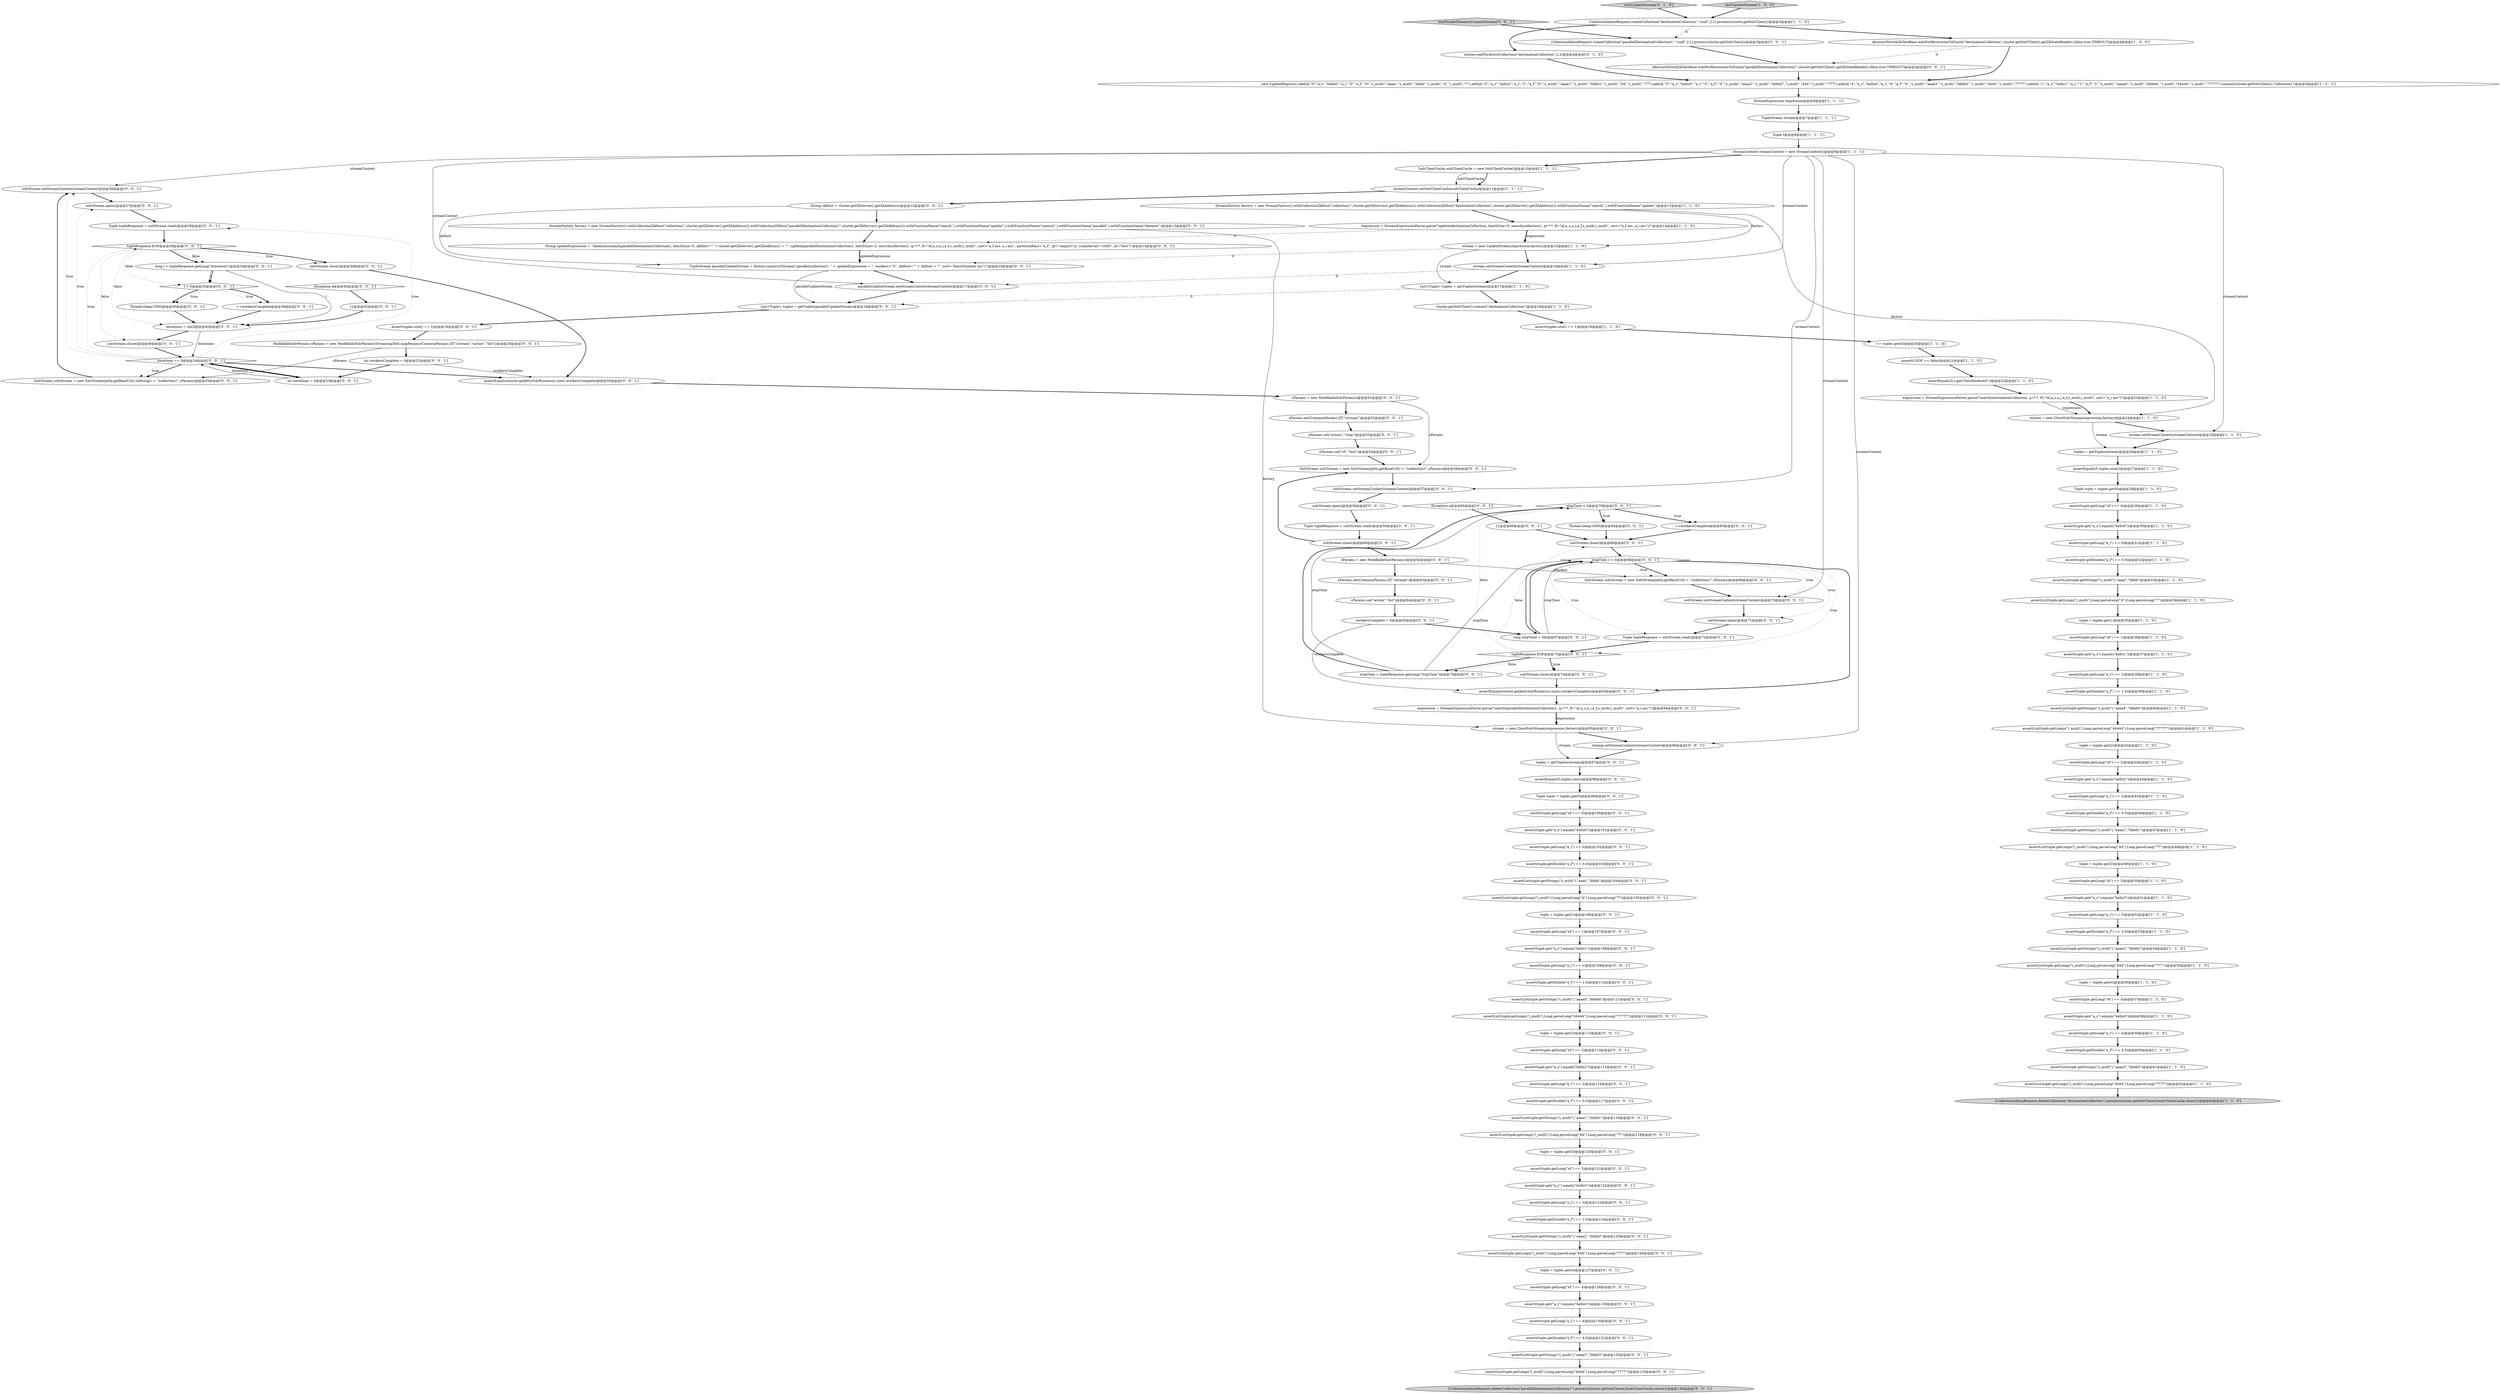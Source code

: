 digraph {
116 [style = filled, label = "stopTime > 0@@@79@@@['0', '0', '1']", fillcolor = white, shape = diamond image = "AAA0AAABBB3BBB"];
37 [style = filled, label = "assert(tuple.getLong(\"a_i\") == 0)@@@31@@@['1', '1', '0']", fillcolor = white, shape = ellipse image = "AAA0AAABBB1BBB"];
161 [style = filled, label = "assertList(tuple.getLongs(\"i_multi\"),Long.parseLong(\"44\"),Long.parseLong(\"77\"))@@@119@@@['0', '0', '1']", fillcolor = white, shape = ellipse image = "AAA0AAABBB3BBB"];
106 [style = filled, label = "assert(tuple.getLong(\"id\") == 0)@@@100@@@['0', '0', '1']", fillcolor = white, shape = ellipse image = "AAA0AAABBB3BBB"];
9 [style = filled, label = "Tuple t@@@8@@@['1', '1', '1']", fillcolor = white, shape = ellipse image = "AAA0AAABBB1BBB"];
83 [style = filled, label = "long stopTime = 0@@@67@@@['0', '0', '1']", fillcolor = white, shape = ellipse image = "AAA0AAABBB3BBB"];
101 [style = filled, label = "testParallelDaemonCommitStream['0', '0', '1']", fillcolor = lightgray, shape = diamond image = "AAA0AAABBB3BBB"];
69 [style = filled, label = "solrStream.close()@@@89@@@['0', '0', '1']", fillcolor = white, shape = ellipse image = "AAA0AAABBB3BBB"];
118 [style = filled, label = "assertList(tuple.getLongs(\"i_multi\"),Long.parseLong(\"4444\"),Long.parseLong(\"7777\"))@@@133@@@['0', '0', '1']", fillcolor = white, shape = ellipse image = "AAA0AAABBB3BBB"];
92 [style = filled, label = "workersComplete = 0@@@65@@@['0', '0', '1']", fillcolor = white, shape = ellipse image = "AAA0AAABBB3BBB"];
16 [style = filled, label = "expression = StreamExpressionParser.parse(\"update(destinationCollection, batchSize=5, search(collection1, q=*:*, fl=\"id,a_s,a_i,a_f,s_multi,i_multi\", sort=\"a_f asc, a_i asc\"))\")@@@14@@@['1', '1', '0']", fillcolor = white, shape = ellipse image = "AAA0AAABBB1BBB"];
43 [style = filled, label = "assertList(tuple.getLongs(\"i_multi\"),Long.parseLong(\"444\"),Long.parseLong(\"777\"))@@@55@@@['1', '1', '0']", fillcolor = white, shape = ellipse image = "AAA0AAABBB1BBB"];
134 [style = filled, label = "solrStream.setStreamContext(streamContext)@@@26@@@['0', '0', '1']", fillcolor = white, shape = ellipse image = "AAA0AAABBB3BBB"];
105 [style = filled, label = "sParams = new ModifiableSolrParams()@@@62@@@['0', '0', '1']", fillcolor = white, shape = ellipse image = "AAA0AAABBB3BBB"];
81 [style = filled, label = "CollectionAdminRequest.createCollection(\"parallelDestinationCollection1\",\"conf\",2,1).process(cluster.getSolrClient())@@@3@@@['0', '0', '1']", fillcolor = white, shape = ellipse image = "AAA0AAABBB3BBB"];
49 [style = filled, label = "stream = new UpdateStream(expression,factory)@@@15@@@['1', '1', '0']", fillcolor = white, shape = ellipse image = "AAA0AAABBB1BBB"];
26 [style = filled, label = "assertList(tuple.getLongs(\"i_multi\"),Long.parseLong(\"44\"),Long.parseLong(\"77\"))@@@48@@@['1', '1', '0']", fillcolor = white, shape = ellipse image = "AAA0AAABBB1BBB"];
89 [style = filled, label = "assertList(tuple.getStrings(\"s_multi\"),\"aaaa3\",\"bbbb3\")@@@132@@@['0', '0', '1']", fillcolor = white, shape = ellipse image = "AAA0AAABBB3BBB"];
109 [style = filled, label = "solrStream.setStreamContext(streamContext)@@@70@@@['0', '0', '1']", fillcolor = white, shape = ellipse image = "AAA0AAABBB3BBB"];
114 [style = filled, label = "++workersComplete@@@80@@@['0', '0', '1']", fillcolor = white, shape = ellipse image = "AAA0AAABBB3BBB"];
158 [style = filled, label = "assert(tuple.get(\"a_s\").equals(\"hello0\"))@@@101@@@['0', '0', '1']", fillcolor = white, shape = ellipse image = "AAA0AAABBB3BBB"];
142 [style = filled, label = "assert(tuple.getLong(\"a_i\") == 4)@@@130@@@['0', '0', '1']", fillcolor = white, shape = ellipse image = "AAA0AAABBB3BBB"];
31 [style = filled, label = "TupleStream stream@@@7@@@['1', '1', '1']", fillcolor = white, shape = ellipse image = "AAA0AAABBB1BBB"];
80 [style = filled, label = "{}@@@86@@@['0', '0', '1']", fillcolor = white, shape = ellipse image = "AAA0AAABBB3BBB"];
90 [style = filled, label = "Exception e@@@86@@@['0', '0', '1']", fillcolor = white, shape = diamond image = "AAA0AAABBB3BBB"];
160 [style = filled, label = "solrStream.close()@@@46@@@['0', '0', '1']", fillcolor = white, shape = ellipse image = "AAA0AAABBB3BBB"];
50 [style = filled, label = "assert(tuple.getDouble(\"a_f\") == 0.0)@@@46@@@['1', '1', '0']", fillcolor = white, shape = ellipse image = "AAA0AAABBB1BBB"];
33 [style = filled, label = "stream.setStreamContext(streamContext)@@@25@@@['1', '1', '0']", fillcolor = white, shape = ellipse image = "AAA0AAABBB1BBB"];
146 [style = filled, label = "tuple = tuples.get(2)@@@113@@@['0', '0', '1']", fillcolor = white, shape = ellipse image = "AAA0AAABBB3BBB"];
96 [style = filled, label = "expression = StreamExpressionParser.parse(\"search(parallelDestinationCollection1, q=*:*, fl=\"id,a_s,a_i,a_f,s_multi,i_multi\", sort=\"a_i asc\")\")@@@94@@@['0', '0', '1']", fillcolor = white, shape = ellipse image = "AAA0AAABBB3BBB"];
70 [style = filled, label = "assert(tuples.size() == 2)@@@19@@@['0', '0', '1']", fillcolor = white, shape = ellipse image = "AAA0AAABBB3BBB"];
28 [style = filled, label = "assert(tuple.getLong(\"a_i\") == 2)@@@45@@@['1', '1', '0']", fillcolor = white, shape = ellipse image = "AAA0AAABBB1BBB"];
53 [style = filled, label = "assert(tuple.get(\"a_s\").equals(\"hello2\"))@@@44@@@['1', '1', '0']", fillcolor = white, shape = ellipse image = "AAA0AAABBB1BBB"];
56 [style = filled, label = "tuple = tuples.get(3)@@@49@@@['1', '1', '0']", fillcolor = white, shape = ellipse image = "AAA0AAABBB1BBB"];
126 [style = filled, label = "solrStream.close()@@@60@@@['0', '0', '1']", fillcolor = white, shape = ellipse image = "AAA0AAABBB3BBB"];
88 [style = filled, label = "assert(tuple.getDouble(\"a_f\") == 0.0)@@@117@@@['0', '0', '1']", fillcolor = white, shape = ellipse image = "AAA0AAABBB3BBB"];
27 [style = filled, label = "assertList(tuple.getStrings(\"s_multi\"),\"aaaa4\",\"bbbb4\")@@@40@@@['1', '1', '0']", fillcolor = white, shape = ellipse image = "AAA0AAABBB1BBB"];
60 [style = filled, label = "assertList(tuple.getLongs(\"i_multi\"),Long.parseLong(\"4\"),Long.parseLong(\"7\"))@@@34@@@['1', '1', '0']", fillcolor = white, shape = ellipse image = "AAA0AAABBB1BBB"];
24 [style = filled, label = "assert(tuple.getDouble(\"a_f\") == 1.0)@@@39@@@['1', '1', '0']", fillcolor = white, shape = ellipse image = "AAA0AAABBB1BBB"];
21 [style = filled, label = "assert(tuple.getLong(\"a_i\") == 3)@@@52@@@['1', '1', '0']", fillcolor = white, shape = ellipse image = "AAA0AAABBB1BBB"];
67 [style = filled, label = "assert(tuple.getLong(\"a_i\") == 0)@@@102@@@['0', '0', '1']", fillcolor = white, shape = ellipse image = "AAA0AAABBB3BBB"];
68 [style = filled, label = "StreamFactory factory = new StreamFactory().withCollectionZkHost(\"collection1\",cluster.getZkServer().getZkAddress()).withCollectionZkHost(\"parallelDestinationCollection1\",cluster.getZkServer().getZkAddress()).withFunctionName(\"search\",).withFunctionName(\"update\",).withFunctionName(\"commit\",).withFunctionName(\"parallel\",).withFunctionName(\"daemon\",)@@@13@@@['0', '0', '1']", fillcolor = white, shape = ellipse image = "AAA0AAABBB3BBB"];
25 [style = filled, label = "CollectionAdminRequest.createCollection(\"destinationCollection\",\"conf\",2,1).process(cluster.getSolrClient())@@@3@@@['1', '1', '0']", fillcolor = white, shape = ellipse image = "AAA0AAABBB1BBB"];
10 [style = filled, label = "assertList(tuple.getLongs(\"i_multi\"),Long.parseLong(\"4444\"),Long.parseLong(\"7777\"))@@@62@@@['1', '1', '0']", fillcolor = white, shape = ellipse image = "AAA0AAABBB1BBB"];
133 [style = filled, label = "SolrStream solrStream = new SolrStream(jetty.getBaseUrl().toString() + \"/collection1\",sParams)@@@25@@@['0', '0', '1']", fillcolor = white, shape = ellipse image = "AAA0AAABBB3BBB"];
148 [style = filled, label = "List<Tuple> tuples = getTuples(parallelUpdateStream)@@@18@@@['0', '0', '1']", fillcolor = white, shape = ellipse image = "AAA0AAABBB3BBB"];
125 [style = filled, label = "assert(tuple.getLong(\"id\") == 1)@@@107@@@['0', '0', '1']", fillcolor = white, shape = ellipse image = "AAA0AAABBB3BBB"];
61 [style = filled, label = "cluster.waitForActiveCollection(\"destinationCollection\",2,2)@@@4@@@['0', '1', '0']", fillcolor = white, shape = ellipse image = "AAA0AAABBB2BBB"];
23 [style = filled, label = "Tuple tuple = tuples.get(0)@@@28@@@['1', '1', '0']", fillcolor = white, shape = ellipse image = "AAA0AAABBB1BBB"];
47 [style = filled, label = "assertList(tuple.getStrings(\"s_multi\"),\"aaaa2\",\"bbbb2\")@@@54@@@['1', '1', '0']", fillcolor = white, shape = ellipse image = "AAA0AAABBB1BBB"];
17 [style = filled, label = "assert(tuple.get(\"a_s\").equals(\"hello0\"))@@@30@@@['1', '1', '0']", fillcolor = white, shape = ellipse image = "AAA0AAABBB1BBB"];
13 [style = filled, label = "assert(tuple.getLong(\"id\") == 2)@@@43@@@['1', '1', '0']", fillcolor = white, shape = ellipse image = "AAA0AAABBB1BBB"];
64 [style = filled, label = "SolrStream solrStream = new SolrStream(jetty.getBaseUrl() + \"/collection1\",sParams)@@@56@@@['0', '0', '1']", fillcolor = white, shape = ellipse image = "AAA0AAABBB3BBB"];
152 [style = filled, label = "assertEquals(5,tuples.size())@@@98@@@['0', '0', '1']", fillcolor = white, shape = ellipse image = "AAA0AAABBB3BBB"];
19 [style = filled, label = "AbstractDistribZkTestBase.waitForRecoveriesToFinish(\"destinationCollection\",cluster.getSolrClient().getZkStateReader(),false,true,TIMEOUT)@@@4@@@['1', '0', '0']", fillcolor = white, shape = ellipse image = "AAA0AAABBB1BBB"];
29 [style = filled, label = "assert(tuple.get(\"a_s\").equals(\"hello3\"))@@@51@@@['1', '1', '0']", fillcolor = white, shape = ellipse image = "AAA0AAABBB1BBB"];
7 [style = filled, label = "t = tuples.get(0)@@@20@@@['1', '1', '0']", fillcolor = white, shape = ellipse image = "AAA0AAABBB1BBB"];
8 [style = filled, label = "assert(tuple.getDouble(\"a_f\") == 0.0)@@@32@@@['1', '1', '0']", fillcolor = white, shape = ellipse image = "AAA0AAABBB1BBB"];
35 [style = filled, label = "assertEquals(5,t.get(\"batchIndexed\"))@@@22@@@['1', '1', '0']", fillcolor = white, shape = ellipse image = "AAA0AAABBB1BBB"];
98 [style = filled, label = "assert(tuple.getDouble(\"a_f\") == 3.0)@@@124@@@['0', '0', '1']", fillcolor = white, shape = ellipse image = "AAA0AAABBB3BBB"];
128 [style = filled, label = "solrStream.close()@@@30@@@['0', '0', '1']", fillcolor = white, shape = ellipse image = "AAA0AAABBB3BBB"];
87 [style = filled, label = "assertEquals(cluster.getJettySolrRunners().size(),workersComplete)@@@93@@@['0', '0', '1']", fillcolor = white, shape = ellipse image = "AAA0AAABBB3BBB"];
127 [style = filled, label = "assert(tuple.get(\"a_s\").equals(\"hello1\"))@@@108@@@['0', '0', '1']", fillcolor = white, shape = ellipse image = "AAA0AAABBB3BBB"];
100 [style = filled, label = "Thread.sleep(1000)@@@84@@@['0', '0', '1']", fillcolor = white, shape = ellipse image = "AAA0AAABBB3BBB"];
107 [style = filled, label = "AbstractDistribZkTestBase.waitForRecoveriesToFinish(\"parallelDestinationCollection1\",cluster.getSolrClient().getZkStateReader(),false,true,TIMEOUT)@@@4@@@['0', '0', '1']", fillcolor = white, shape = ellipse image = "AAA0AAABBB3BBB"];
137 [style = filled, label = "assertList(tuple.getLongs(\"i_multi\"),Long.parseLong(\"444\"),Long.parseLong(\"777\"))@@@126@@@['0', '0', '1']", fillcolor = white, shape = ellipse image = "AAA0AAABBB3BBB"];
76 [style = filled, label = "ModifiableSolrParams sParams = new ModifiableSolrParams(StreamingTest.mapParams(CommonParams.QT,\"/stream\",\"action\",\"list\"))@@@20@@@['0', '0', '1']", fillcolor = white, shape = ellipse image = "AAA0AAABBB3BBB"];
129 [style = filled, label = "assert(tuple.getDouble(\"a_f\") == 1.0)@@@110@@@['0', '0', '1']", fillcolor = white, shape = ellipse image = "AAA0AAABBB3BBB"];
150 [style = filled, label = "tuples = getTuples(stream)@@@97@@@['0', '0', '1']", fillcolor = white, shape = ellipse image = "AAA0AAABBB3BBB"];
73 [style = filled, label = "assert(tuple.getLong(\"a_i\") == 3)@@@123@@@['0', '0', '1']", fillcolor = white, shape = ellipse image = "AAA0AAABBB3BBB"];
99 [style = filled, label = "sParams.set(\"action\",\"stop\")@@@53@@@['0', '0', '1']", fillcolor = white, shape = ellipse image = "AAA0AAABBB3BBB"];
157 [style = filled, label = "TupleStream parallelUpdateStream = factory.constructStream(\"parallel(collection1, \" + updateExpression + \", workers=\"2\", zkHost=\"\" + zkHost + \"\", sort=\"batchNumber asc\")\")@@@16@@@['0', '0', '1']", fillcolor = white, shape = ellipse image = "AAA0AAABBB3BBB"];
6 [style = filled, label = "assertList(tuple.getStrings(\"s_multi\"),\"aaaa3\",\"bbbb3\")@@@61@@@['1', '1', '0']", fillcolor = white, shape = ellipse image = "AAA0AAABBB1BBB"];
104 [style = filled, label = "SolrStream solrStream = new SolrStream(jetty.getBaseUrl() + \"/collection1\",sParams)@@@69@@@['0', '0', '1']", fillcolor = white, shape = ellipse image = "AAA0AAABBB3BBB"];
103 [style = filled, label = "{}@@@42@@@['0', '0', '1']", fillcolor = white, shape = ellipse image = "AAA0AAABBB3BBB"];
151 [style = filled, label = "assert(tuple.getLong(\"a_i\") == 2)@@@116@@@['0', '0', '1']", fillcolor = white, shape = ellipse image = "AAA0AAABBB3BBB"];
41 [style = filled, label = "tuples = getTuples(stream)@@@26@@@['1', '1', '0']", fillcolor = white, shape = ellipse image = "AAA0AAABBB1BBB"];
5 [style = filled, label = "tuple = tuples.get(4)@@@56@@@['1', '1', '0']", fillcolor = white, shape = ellipse image = "AAA0AAABBB1BBB"];
15 [style = filled, label = "assertList(tuple.getStrings(\"s_multi\"),\"aaaa1\",\"bbbb1\")@@@47@@@['1', '1', '0']", fillcolor = white, shape = ellipse image = "AAA0AAABBB1BBB"];
95 [style = filled, label = "assertList(tuple.getStrings(\"s_multi\"),\"aaaa2\",\"bbbb2\")@@@125@@@['0', '0', '1']", fillcolor = white, shape = ellipse image = "AAA0AAABBB3BBB"];
84 [style = filled, label = "assertList(tuple.getStrings(\"s_multi\"),\"aaaa1\",\"bbbb1\")@@@118@@@['0', '0', '1']", fillcolor = white, shape = ellipse image = "AAA0AAABBB3BBB"];
32 [style = filled, label = "expression = StreamExpressionParser.parse(\"search(destinationCollection, q=*:*, fl=\"id,a_s,a_i,a_f,s_multi,i_multi\", sort=\"a_i asc\")\")@@@23@@@['1', '1', '0']", fillcolor = white, shape = ellipse image = "AAA0AAABBB1BBB"];
39 [style = filled, label = "assert(tuple.get(\"a_s\").equals(\"hello4\"))@@@58@@@['1', '1', '0']", fillcolor = white, shape = ellipse image = "AAA0AAABBB1BBB"];
139 [style = filled, label = "assert(tuple.getLong(\"id\") == 2)@@@114@@@['0', '0', '1']", fillcolor = white, shape = ellipse image = "AAA0AAABBB3BBB"];
124 [style = filled, label = "stream.setStreamContext(streamContext)@@@96@@@['0', '0', '1']", fillcolor = white, shape = ellipse image = "AAA0AAABBB3BBB"];
97 [style = filled, label = "sParams.set(CommonParams.QT,\"/stream\")@@@63@@@['0', '0', '1']", fillcolor = white, shape = ellipse image = "AAA0AAABBB3BBB"];
138 [style = filled, label = "assertList(tuple.getStrings(\"s_multi\"),\"aaaa\",\"bbbb\")@@@104@@@['0', '0', '1']", fillcolor = white, shape = ellipse image = "AAA0AAABBB3BBB"];
79 [style = filled, label = "assert(tuple.getDouble(\"a_f\") == 0.0)@@@103@@@['0', '0', '1']", fillcolor = white, shape = ellipse image = "AAA0AAABBB3BBB"];
74 [style = filled, label = "tuple = tuples.get(4)@@@127@@@['0', '0', '1']", fillcolor = white, shape = ellipse image = "AAA0AAABBB3BBB"];
65 [style = filled, label = "assert(tuple.get(\"a_s\").equals(\"hello2\"))@@@115@@@['0', '0', '1']", fillcolor = white, shape = ellipse image = "AAA0AAABBB3BBB"];
102 [style = filled, label = "parallelUpdateStream.setStreamContext(streamContext)@@@17@@@['0', '0', '1']", fillcolor = white, shape = ellipse image = "AAA0AAABBB3BBB"];
147 [style = filled, label = "assertList(tuple.getStrings(\"s_multi\"),\"aaaa4\",\"bbbb4\")@@@111@@@['0', '0', '1']", fillcolor = white, shape = ellipse image = "AAA0AAABBB3BBB"];
112 [style = filled, label = "Tuple tupleResponse = solrStream.read()@@@72@@@['0', '0', '1']", fillcolor = white, shape = ellipse image = "AAA0AAABBB3BBB"];
72 [style = filled, label = "tuple = tuples.get(3)@@@120@@@['0', '0', '1']", fillcolor = white, shape = ellipse image = "AAA0AAABBB3BBB"];
110 [style = filled, label = "stream = new CloudSolrStream(expression,factory)@@@95@@@['0', '0', '1']", fillcolor = white, shape = ellipse image = "AAA0AAABBB3BBB"];
12 [style = filled, label = "StreamExpression expression@@@6@@@['1', '1', '1']", fillcolor = white, shape = ellipse image = "AAA0AAABBB1BBB"];
117 [style = filled, label = "sParams.set(CommonParams.QT,\"/stream\")@@@52@@@['0', '0', '1']", fillcolor = white, shape = ellipse image = "AAA0AAABBB3BBB"];
78 [style = filled, label = "assert(tuple.getLong(\"id\") == 3)@@@121@@@['0', '0', '1']", fillcolor = white, shape = ellipse image = "AAA0AAABBB3BBB"];
115 [style = filled, label = "String zkHost = cluster.getZkServer().getZkAddress()@@@12@@@['0', '0', '1']", fillcolor = white, shape = ellipse image = "AAA0AAABBB3BBB"];
42 [style = filled, label = "tuple = tuples.get(2)@@@42@@@['1', '1', '0']", fillcolor = white, shape = ellipse image = "AAA0AAABBB1BBB"];
55 [style = filled, label = "assertList(tuple.getLongs(\"i_multi\"),Long.parseLong(\"44444\"),Long.parseLong(\"77777\"))@@@41@@@['1', '1', '0']", fillcolor = white, shape = ellipse image = "AAA0AAABBB1BBB"];
159 [style = filled, label = "assert(tuple.getDouble(\"a_f\") == 4.0)@@@131@@@['0', '0', '1']", fillcolor = white, shape = ellipse image = "AAA0AAABBB3BBB"];
48 [style = filled, label = "{CollectionAdminRequest.deleteCollection(\"destinationCollection\").process(cluster.getSolrClient())solrClientCache.close()}@@@64@@@['1', '1', '0']", fillcolor = lightgray, shape = ellipse image = "AAA0AAABBB1BBB"];
77 [style = filled, label = "long l = tupleResponse.getLong(\"iterations\")@@@34@@@['0', '0', '1']", fillcolor = white, shape = ellipse image = "AAA0AAABBB3BBB"];
136 [style = filled, label = "assert(tuple.getLong(\"a_i\") == 1)@@@109@@@['0', '0', '1']", fillcolor = white, shape = ellipse image = "AAA0AAABBB3BBB"];
91 [style = filled, label = "solrStream.open()@@@58@@@['0', '0', '1']", fillcolor = white, shape = ellipse image = "AAA0AAABBB3BBB"];
93 [style = filled, label = "tupleResponse.EOF@@@73@@@['0', '0', '1']", fillcolor = white, shape = diamond image = "AAA0AAABBB3BBB"];
132 [style = filled, label = "assert(tuple.get(\"a_s\").equals(\"hello3\"))@@@122@@@['0', '0', '1']", fillcolor = white, shape = ellipse image = "AAA0AAABBB3BBB"];
75 [style = filled, label = "Tuple tupleResponse = solrStream.read()@@@28@@@['0', '0', '1']", fillcolor = white, shape = ellipse image = "AAA0AAABBB3BBB"];
130 [style = filled, label = "solrStream.close()@@@74@@@['0', '0', '1']", fillcolor = white, shape = ellipse image = "AAA0AAABBB3BBB"];
123 [style = filled, label = "int workersComplete = 0@@@21@@@['0', '0', '1']", fillcolor = white, shape = ellipse image = "AAA0AAABBB3BBB"];
52 [style = filled, label = "StreamFactory factory = new StreamFactory().withCollectionZkHost(\"collection1\",cluster.getZkServer().getZkAddress()).withCollectionZkHost(\"destinationCollection\",cluster.getZkServer().getZkAddress()).withFunctionName(\"search\",).withFunctionName(\"update\",)@@@12@@@['1', '1', '0']", fillcolor = white, shape = ellipse image = "AAA0AAABBB1BBB"];
30 [style = filled, label = "assert(tuple.getLong(\"a_i\") == 4)@@@59@@@['1', '1', '0']", fillcolor = white, shape = ellipse image = "AAA0AAABBB1BBB"];
120 [style = filled, label = "sParams.set(\"action\",\"list\")@@@64@@@['0', '0', '1']", fillcolor = white, shape = ellipse image = "AAA0AAABBB3BBB"];
108 [style = filled, label = "Tuple tuple = tuples.get(0)@@@99@@@['0', '0', '1']", fillcolor = white, shape = ellipse image = "AAA0AAABBB3BBB"];
111 [style = filled, label = "stopTime == 0@@@68@@@['0', '0', '1']", fillcolor = white, shape = diamond image = "AAA0AAABBB3BBB"];
144 [style = filled, label = "solrStream.open()@@@71@@@['0', '0', '1']", fillcolor = white, shape = ellipse image = "AAA0AAABBB3BBB"];
119 [style = filled, label = "assertList(tuple.getLongs(\"i_multi\"),Long.parseLong(\"4\"),Long.parseLong(\"7\"))@@@105@@@['0', '0', '1']", fillcolor = white, shape = ellipse image = "AAA0AAABBB3BBB"];
11 [style = filled, label = "assert(tuple.get(\"a_s\").equals(\"hello1\"))@@@37@@@['1', '1', '0']", fillcolor = white, shape = ellipse image = "AAA0AAABBB1BBB"];
34 [style = filled, label = "assert(tuple.getLong(\"id\") == 4)@@@57@@@['1', '1', '0']", fillcolor = white, shape = ellipse image = "AAA0AAABBB1BBB"];
36 [style = filled, label = "assert(tuple.getDouble(\"a_f\") == 4.0)@@@60@@@['1', '1', '0']", fillcolor = white, shape = ellipse image = "AAA0AAABBB1BBB"];
0 [style = filled, label = "StreamContext streamContext = new StreamContext()@@@9@@@['1', '1', '1']", fillcolor = white, shape = ellipse image = "AAA0AAABBB1BBB"];
51 [style = filled, label = "List<Tuple> tuples = getTuples(stream)@@@17@@@['1', '1', '0']", fillcolor = white, shape = ellipse image = "AAA0AAABBB1BBB"];
113 [style = filled, label = "Tuple tupleResponse = solrStream.read()@@@59@@@['0', '0', '1']", fillcolor = white, shape = ellipse image = "AAA0AAABBB3BBB"];
14 [style = filled, label = "assert(t.EOF == false)@@@21@@@['1', '1', '0']", fillcolor = white, shape = ellipse image = "AAA0AAABBB1BBB"];
62 [style = filled, label = "testUpdateStream['0', '1', '0']", fillcolor = lightgray, shape = diamond image = "AAA0AAABBB2BBB"];
94 [style = filled, label = "sParams.set(\"id\",\"test\")@@@54@@@['0', '0', '1']", fillcolor = white, shape = ellipse image = "AAA0AAABBB3BBB"];
44 [style = filled, label = "stream.setStreamContext(streamContext)@@@16@@@['1', '1', '0']", fillcolor = white, shape = ellipse image = "AAA0AAABBB1BBB"];
66 [style = filled, label = "sParams = new ModifiableSolrParams()@@@51@@@['0', '0', '1']", fillcolor = white, shape = ellipse image = "AAA0AAABBB3BBB"];
140 [style = filled, label = "Thread.sleep(1000)@@@40@@@['0', '0', '1']", fillcolor = white, shape = ellipse image = "AAA0AAABBB3BBB"];
145 [style = filled, label = "tuple = tuples.get(1)@@@106@@@['0', '0', '1']", fillcolor = white, shape = ellipse image = "AAA0AAABBB3BBB"];
153 [style = filled, label = "assert(tuple.get(\"a_s\").equals(\"hello4\"))@@@129@@@['0', '0', '1']", fillcolor = white, shape = ellipse image = "AAA0AAABBB3BBB"];
1 [style = filled, label = "new UpdateRequest().add(id,\"0\",\"a_s\",\"hello0\",\"a_i\",\"0\",\"a_f\",\"0\",\"s_multi\",\"aaaa\",\"s_multi\",\"bbbb\",\"i_multi\",\"4\",\"i_multi\",\"7\").add(id,\"2\",\"a_s\",\"hello2\",\"a_i\",\"2\",\"a_f\",\"0\",\"s_multi\",\"aaaa1\",\"s_multi\",\"bbbb1\",\"i_multi\",\"44\",\"i_multi\",\"77\").add(id,\"3\",\"a_s\",\"hello3\",\"a_i\",\"3\",\"a_f\",\"3\",\"s_multi\",\"aaaa2\",\"s_multi\",\"bbbb2\",\"i_multi\",\"444\",\"i_multi\",\"777\").add(id,\"4\",\"a_s\",\"hello4\",\"a_i\",\"4\",\"a_f\",\"4\",\"s_multi\",\"aaaa3\",\"s_multi\",\"bbbb3\",\"i_multi\",\"4444\",\"i_multi\",\"7777\").add(id,\"1\",\"a_s\",\"hello1\",\"a_i\",\"1\",\"a_f\",\"1\",\"s_multi\",\"aaaa4\",\"s_multi\",\"bbbb4\",\"i_multi\",\"44444\",\"i_multi\",\"77777\").commit(cluster.getSolrClient(),\"collection1\")@@@5@@@['1', '1', '1']", fillcolor = white, shape = ellipse image = "AAA0AAABBB1BBB"];
59 [style = filled, label = "testUpdateStream['1', '0', '0']", fillcolor = lightgray, shape = diamond image = "AAA0AAABBB1BBB"];
4 [style = filled, label = "assert(tuple.getLong(\"id\") == 1)@@@36@@@['1', '1', '0']", fillcolor = white, shape = ellipse image = "AAA0AAABBB1BBB"];
135 [style = filled, label = "assert(tuple.getLong(\"id\") == 4)@@@128@@@['0', '0', '1']", fillcolor = white, shape = ellipse image = "AAA0AAABBB3BBB"];
85 [style = filled, label = "assertList(tuple.getLongs(\"i_multi\"),Long.parseLong(\"44444\"),Long.parseLong(\"77777\"))@@@112@@@['0', '0', '1']", fillcolor = white, shape = ellipse image = "AAA0AAABBB3BBB"];
38 [style = filled, label = "stream = new CloudSolrStream(expression,factory)@@@24@@@['1', '1', '0']", fillcolor = white, shape = ellipse image = "AAA0AAABBB1BBB"];
3 [style = filled, label = "assert(tuple.getDouble(\"a_f\") == 3.0)@@@53@@@['1', '1', '0']", fillcolor = white, shape = ellipse image = "AAA0AAABBB1BBB"];
131 [style = filled, label = "assertEquals(cluster.getJettySolrRunners().size(),workersComplete)@@@50@@@['0', '0', '1']", fillcolor = white, shape = ellipse image = "AAA0AAABBB3BBB"];
46 [style = filled, label = "assertList(tuple.getStrings(\"s_multi\"),\"aaaa\",\"bbbb\")@@@33@@@['1', '1', '0']", fillcolor = white, shape = ellipse image = "AAA0AAABBB1BBB"];
57 [style = filled, label = "tuple = tuples.get(1)@@@35@@@['1', '1', '0']", fillcolor = white, shape = ellipse image = "AAA0AAABBB1BBB"];
40 [style = filled, label = "assert(tuple.getLong(\"id\") == 3)@@@50@@@['1', '1', '0']", fillcolor = white, shape = ellipse image = "AAA0AAABBB1BBB"];
121 [style = filled, label = "iterations = (int)l@@@45@@@['0', '0', '1']", fillcolor = white, shape = ellipse image = "AAA0AAABBB3BBB"];
82 [style = filled, label = "solrStream.open()@@@27@@@['0', '0', '1']", fillcolor = white, shape = ellipse image = "AAA0AAABBB3BBB"];
20 [style = filled, label = "assert(tuple.getLong(\"a_i\") == 1)@@@38@@@['1', '1', '0']", fillcolor = white, shape = ellipse image = "AAA0AAABBB1BBB"];
155 [style = filled, label = "iterations == 0@@@24@@@['0', '0', '1']", fillcolor = white, shape = diamond image = "AAA0AAABBB3BBB"];
86 [style = filled, label = "{CollectionAdminRequest.deleteCollection(\"parallelDestinationCollection1\").process(cluster.getSolrClient())solrClientCache.close()}@@@135@@@['0', '0', '1']", fillcolor = lightgray, shape = ellipse image = "AAA0AAABBB3BBB"];
122 [style = filled, label = "solrStream.setStreamContext(streamContext)@@@57@@@['0', '0', '1']", fillcolor = white, shape = ellipse image = "AAA0AAABBB3BBB"];
58 [style = filled, label = "assert(tuples.size() == 1)@@@19@@@['1', '1', '0']", fillcolor = white, shape = ellipse image = "AAA0AAABBB1BBB"];
156 [style = filled, label = "String updateExpression = \"daemon(commit(parallelDestinationCollection1, batchSize=0, zkHost=\"\" + cluster.getZkServer().getZkAddress() + \"\", update(parallelDestinationCollection1, batchSize=2, search(collection1, q=*:*, fl=\"id,a_s,a_i,a_f,s_multi,i_multi\", sort=\"a_f asc, a_i asc\", partitionKeys=\"a_f\", qt=\"/export\"))), runInterval=\"1000\", id=\"test\")\"@@@15@@@['0', '0', '1']", fillcolor = white, shape = ellipse image = "AAA0AAABBB3BBB"];
63 [style = filled, label = "stopTime = tupleResponse.getLong(\"stopTime\")@@@78@@@['0', '0', '1']", fillcolor = white, shape = ellipse image = "AAA0AAABBB3BBB"];
18 [style = filled, label = "assert(tuple.getLong(\"id\") == 0)@@@29@@@['1', '1', '0']", fillcolor = white, shape = ellipse image = "AAA0AAABBB1BBB"];
154 [style = filled, label = "++workersComplete@@@36@@@['0', '0', '1']", fillcolor = white, shape = ellipse image = "AAA0AAABBB3BBB"];
71 [style = filled, label = "tupleResponse.EOF@@@29@@@['0', '0', '1']", fillcolor = white, shape = diamond image = "AAA0AAABBB3BBB"];
2 [style = filled, label = "streamContext.setSolrClientCache(solrClientCache)@@@11@@@['1', '1', '1']", fillcolor = white, shape = ellipse image = "AAA0AAABBB1BBB"];
54 [style = filled, label = "assertEquals(5,tuples.size())@@@27@@@['1', '1', '0']", fillcolor = white, shape = ellipse image = "AAA0AAABBB1BBB"];
45 [style = filled, label = "SolrClientCache solrClientCache = new SolrClientCache()@@@10@@@['1', '1', '1']", fillcolor = white, shape = ellipse image = "AAA0AAABBB1BBB"];
143 [style = filled, label = "Exception e@@@42@@@['0', '0', '1']", fillcolor = white, shape = diamond image = "AAA0AAABBB3BBB"];
22 [style = filled, label = "cluster.getSolrClient().commit(\"destinationCollection\")@@@18@@@['1', '1', '0']", fillcolor = white, shape = ellipse image = "AAA0AAABBB1BBB"];
141 [style = filled, label = "int iterations = 0@@@23@@@['0', '0', '1']", fillcolor = white, shape = ellipse image = "AAA0AAABBB3BBB"];
149 [style = filled, label = "l > 0@@@35@@@['0', '0', '1']", fillcolor = white, shape = diamond image = "AAA0AAABBB3BBB"];
116->114 [style = bold, label=""];
142->159 [style = bold, label=""];
71->160 [style = dotted, label="false"];
14->35 [style = bold, label=""];
31->9 [style = bold, label=""];
96->110 [style = bold, label=""];
0->102 [style = solid, label="streamContext"];
28->50 [style = bold, label=""];
99->94 [style = bold, label=""];
52->38 [style = solid, label="factory"];
30->36 [style = bold, label=""];
155->133 [style = bold, label=""];
95->137 [style = bold, label=""];
110->124 [style = bold, label=""];
154->121 [style = bold, label=""];
149->140 [style = dotted, label="true"];
113->126 [style = bold, label=""];
26->56 [style = bold, label=""];
130->87 [style = bold, label=""];
155->134 [style = dotted, label="true"];
71->128 [style = dotted, label="true"];
5->34 [style = bold, label=""];
7->14 [style = bold, label=""];
64->122 [style = bold, label=""];
44->51 [style = bold, label=""];
93->63 [style = bold, label=""];
19->1 [style = bold, label=""];
111->93 [style = dotted, label="true"];
145->125 [style = bold, label=""];
125->127 [style = bold, label=""];
100->69 [style = bold, label=""];
16->49 [style = bold, label=""];
93->130 [style = bold, label=""];
137->74 [style = bold, label=""];
151->88 [style = bold, label=""];
83->111 [style = bold, label=""];
136->129 [style = bold, label=""];
25->19 [style = bold, label=""];
82->75 [style = bold, label=""];
1->12 [style = bold, label=""];
155->133 [style = dotted, label="true"];
74->135 [style = bold, label=""];
0->122 [style = solid, label="streamContext"];
2->52 [style = bold, label=""];
41->54 [style = bold, label=""];
104->109 [style = bold, label=""];
52->49 [style = solid, label="factory"];
116->114 [style = dotted, label="true"];
49->157 [style = dashed, label="0"];
118->86 [style = bold, label=""];
66->117 [style = bold, label=""];
24->27 [style = bold, label=""];
108->106 [style = bold, label=""];
77->121 [style = solid, label="l"];
114->69 [style = bold, label=""];
21->3 [style = bold, label=""];
36->6 [style = bold, label=""];
32->38 [style = solid, label="expression"];
77->149 [style = bold, label=""];
71->77 [style = dotted, label="false"];
45->2 [style = solid, label="solrClientCache"];
93->130 [style = dotted, label="true"];
110->150 [style = solid, label="stream"];
112->93 [style = bold, label=""];
120->92 [style = bold, label=""];
61->1 [style = bold, label=""];
0->134 [style = solid, label="streamContext"];
62->25 [style = bold, label=""];
76->133 [style = solid, label="sParams"];
2->115 [style = bold, label=""];
68->156 [style = bold, label=""];
144->112 [style = bold, label=""];
105->97 [style = bold, label=""];
10->48 [style = bold, label=""];
33->41 [style = bold, label=""];
148->70 [style = bold, label=""];
47->43 [style = bold, label=""];
65->151 [style = bold, label=""];
92->87 [style = solid, label="workersComplete"];
17->37 [style = bold, label=""];
0->44 [style = solid, label="streamContext"];
116->100 [style = bold, label=""];
46->60 [style = bold, label=""];
111->112 [style = dotted, label="true"];
60->57 [style = bold, label=""];
66->64 [style = solid, label="sParams"];
115->68 [style = bold, label=""];
63->111 [style = solid, label="stopTime"];
73->98 [style = bold, label=""];
156->157 [style = bold, label=""];
119->145 [style = bold, label=""];
111->87 [style = bold, label=""];
102->148 [style = bold, label=""];
159->89 [style = bold, label=""];
133->134 [style = bold, label=""];
83->111 [style = solid, label="stopTime"];
150->152 [style = bold, label=""];
38->33 [style = bold, label=""];
56->40 [style = bold, label=""];
103->121 [style = bold, label=""];
96->110 [style = solid, label="expression"];
12->31 [style = bold, label=""];
88->84 [style = bold, label=""];
40->29 [style = bold, label=""];
16->156 [style = dashed, label="0"];
16->49 [style = solid, label="expression"];
121->155 [style = solid, label="iterations"];
63->116 [style = solid, label="stopTime"];
85->146 [style = bold, label=""];
93->116 [style = dotted, label="false"];
93->63 [style = dotted, label="false"];
117->99 [style = bold, label=""];
122->91 [style = bold, label=""];
94->64 [style = bold, label=""];
51->148 [style = dashed, label="0"];
59->25 [style = bold, label=""];
89->118 [style = bold, label=""];
139->65 [style = bold, label=""];
0->45 [style = bold, label=""];
77->149 [style = solid, label="l"];
155->82 [style = dotted, label="true"];
81->107 [style = bold, label=""];
149->154 [style = dotted, label="true"];
155->75 [style = dotted, label="true"];
49->44 [style = bold, label=""];
91->113 [style = bold, label=""];
155->141 [style = bold, label=""];
71->121 [style = dotted, label="false"];
129->147 [style = bold, label=""];
44->102 [style = dashed, label="0"];
35->32 [style = bold, label=""];
3->47 [style = bold, label=""];
135->153 [style = bold, label=""];
70->76 [style = bold, label=""];
149->140 [style = bold, label=""];
71->149 [style = dotted, label="false"];
101->81 [style = bold, label=""];
45->2 [style = bold, label=""];
55->42 [style = bold, label=""];
147->85 [style = bold, label=""];
143->103 [style = bold, label=""];
29->21 [style = bold, label=""];
157->148 [style = solid, label="parallelUpdateStream"];
149->154 [style = bold, label=""];
106->158 [style = bold, label=""];
92->83 [style = bold, label=""];
76->123 [style = bold, label=""];
128->131 [style = bold, label=""];
0->33 [style = solid, label="streamContext"];
58->7 [style = bold, label=""];
111->104 [style = bold, label=""];
27->55 [style = bold, label=""];
52->16 [style = bold, label=""];
63->116 [style = bold, label=""];
22->58 [style = bold, label=""];
43->5 [style = bold, label=""];
141->155 [style = bold, label=""];
155->131 [style = bold, label=""];
6->10 [style = bold, label=""];
34->39 [style = bold, label=""];
132->73 [style = bold, label=""];
157->102 [style = bold, label=""];
126->105 [style = bold, label=""];
153->142 [style = bold, label=""];
116->100 [style = dotted, label="true"];
111->83 [style = bold, label=""];
109->144 [style = bold, label=""];
50->15 [style = bold, label=""];
37->8 [style = bold, label=""];
158->67 [style = bold, label=""];
67->79 [style = bold, label=""];
84->161 [style = bold, label=""];
23->18 [style = bold, label=""];
53->28 [style = bold, label=""];
25->81 [style = dashed, label="0"];
57->4 [style = bold, label=""];
107->1 [style = bold, label=""];
54->23 [style = bold, label=""];
140->121 [style = bold, label=""];
11->20 [style = bold, label=""];
98->95 [style = bold, label=""];
134->82 [style = bold, label=""];
68->110 [style = solid, label="factory"];
42->13 [style = bold, label=""];
79->138 [style = bold, label=""];
9->0 [style = bold, label=""];
13->53 [style = bold, label=""];
123->131 [style = solid, label="workersComplete"];
87->96 [style = bold, label=""];
97->120 [style = bold, label=""];
38->41 [style = solid, label="stream"];
0->109 [style = solid, label="streamContext"];
18->17 [style = bold, label=""];
152->108 [style = bold, label=""];
160->155 [style = bold, label=""];
155->71 [style = dotted, label="true"];
161->72 [style = bold, label=""];
111->144 [style = dotted, label="true"];
146->139 [style = bold, label=""];
15->26 [style = bold, label=""];
93->69 [style = dotted, label="false"];
72->78 [style = bold, label=""];
39->30 [style = bold, label=""];
32->38 [style = bold, label=""];
115->157 [style = solid, label="zkHost"];
126->64 [style = bold, label=""];
111->104 [style = dotted, label="true"];
8->46 [style = bold, label=""];
49->51 [style = solid, label="stream"];
123->141 [style = bold, label=""];
90->80 [style = bold, label=""];
111->109 [style = dotted, label="true"];
71->77 [style = bold, label=""];
138->119 [style = bold, label=""];
127->136 [style = bold, label=""];
51->22 [style = bold, label=""];
124->150 [style = bold, label=""];
105->104 [style = solid, label="sParams"];
156->157 [style = solid, label="updateExpression"];
75->71 [style = bold, label=""];
80->69 [style = bold, label=""];
78->132 [style = bold, label=""];
131->66 [style = bold, label=""];
19->107 [style = dashed, label="0"];
25->61 [style = bold, label=""];
121->160 [style = bold, label=""];
0->124 [style = solid, label="streamContext"];
4->11 [style = bold, label=""];
20->24 [style = bold, label=""];
69->111 [style = bold, label=""];
71->128 [style = bold, label=""];
141->155 [style = solid, label="iterations"];
}
